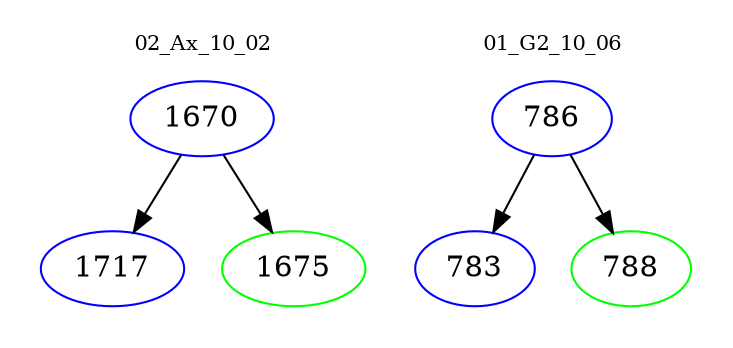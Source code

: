 digraph{
subgraph cluster_0 {
color = white
label = "02_Ax_10_02";
fontsize=10;
T0_1670 [label="1670", color="blue"]
T0_1670 -> T0_1717 [color="black"]
T0_1717 [label="1717", color="blue"]
T0_1670 -> T0_1675 [color="black"]
T0_1675 [label="1675", color="green"]
}
subgraph cluster_1 {
color = white
label = "01_G2_10_06";
fontsize=10;
T1_786 [label="786", color="blue"]
T1_786 -> T1_783 [color="black"]
T1_783 [label="783", color="blue"]
T1_786 -> T1_788 [color="black"]
T1_788 [label="788", color="green"]
}
}
